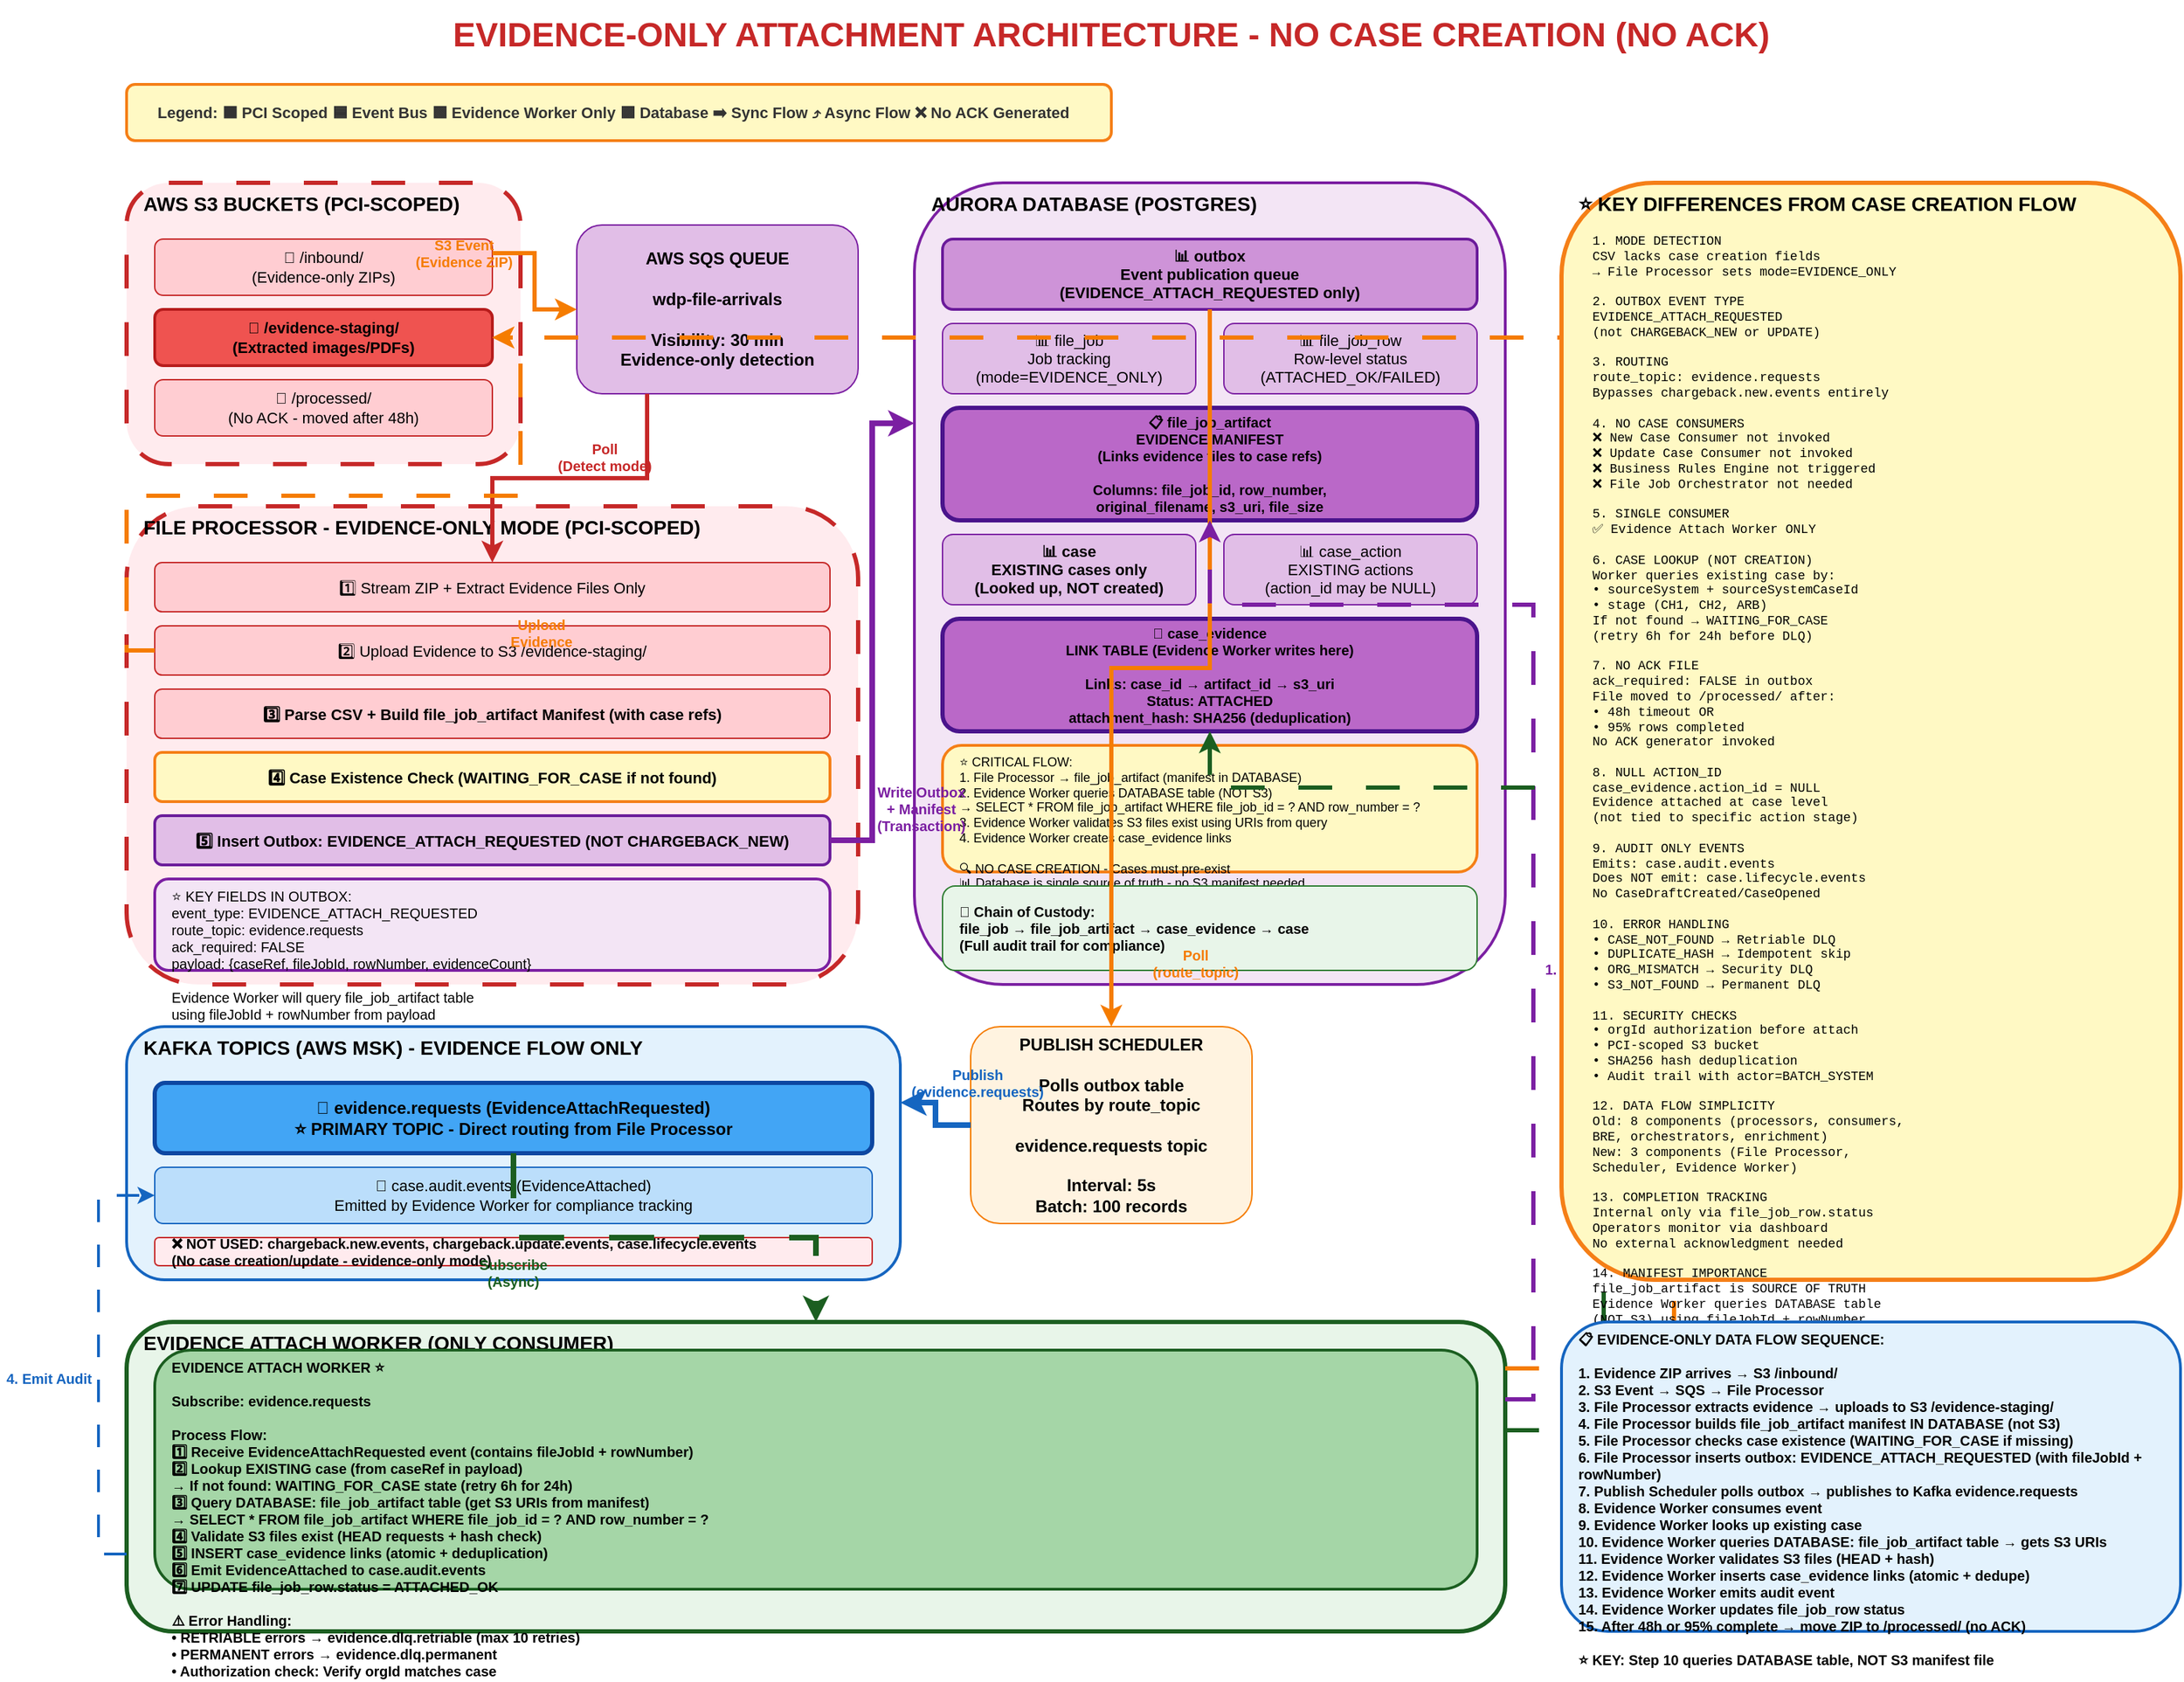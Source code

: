 <mxfile version="28.2.5">
  <diagram id="evidence-only-architecture" name="Evidence-Only Architecture">
    <mxGraphModel dx="1034" dy="666" grid="1" gridSize="10" guides="1" tooltips="1" connect="1" arrows="1" fold="1" page="1" pageScale="1" pageWidth="1600" pageHeight="1200" math="0" shadow="0">
      <root>
        <mxCell id="0" />
        <mxCell id="1" parent="0" />
        <mxCell id="title" value="EVIDENCE-ONLY ATTACHMENT ARCHITECTURE - NO CASE CREATION (NO ACK)" style="text;html=1;strokeColor=none;fillColor=none;align=center;verticalAlign=middle;whiteSpace=wrap;fontSize=24;fontStyle=1;fontColor=#c62828;" parent="1" vertex="1">
          <mxGeometry x="100" y="20" width="1400" height="50" as="geometry" />
        </mxCell>
        <mxCell id="legend-box" value="" style="rounded=1;whiteSpace=wrap;html=1;fillColor=#fff9c4;strokeColor=#f57f17;fontSize=10;strokeWidth=2;" parent="1" vertex="1">
          <mxGeometry x="100" y="80" width="700" height="40" as="geometry" />
        </mxCell>
        <mxCell id="legend-text" value="Legend:   🟧 PCI Scoped   🟦 Event Bus   🟩 Evidence Worker Only   🟪 Database   ➡️ Sync Flow   ⤴ Async Flow   ❌ No ACK Generated" style="text;html=1;strokeColor=none;fillColor=none;align=left;verticalAlign=middle;whiteSpace=wrap;fontSize=11;fontColor=#333333;fontStyle=1;" parent="1" vertex="1">
          <mxGeometry x="120" y="90" width="660" height="20" as="geometry" />
        </mxCell>
        <mxCell id="s3-container" value="AWS S3 BUCKETS (PCI-SCOPED)" style="rounded=1;whiteSpace=wrap;html=1;fillColor=#ffebee;strokeColor=#c62828;fontSize=14;fontStyle=1;align=left;verticalAlign=top;spacingLeft=10;strokeWidth=3;dashed=1;dashPattern=8 8;" parent="1" vertex="1">
          <mxGeometry x="100" y="150" width="280" height="200" as="geometry" />
        </mxCell>
        <mxCell id="s3-inbound" value="📁 /inbound/&#xa;(Evidence-only ZIPs)" style="rounded=1;whiteSpace=wrap;html=1;fillColor=#ffcdd2;strokeColor=#c62828;fontSize=11;align=center;" parent="1" vertex="1">
          <mxGeometry x="120" y="190" width="240" height="40" as="geometry" />
        </mxCell>
        <mxCell id="s3-staging" value="📁 /evidence-staging/&#xa;(Extracted images/PDFs)" style="rounded=1;whiteSpace=wrap;html=1;fillColor=#ef5350;strokeColor=#b71c1c;fontSize=11;align=center;fontStyle=1;strokeWidth=2;" parent="1" vertex="1">
          <mxGeometry x="120" y="240" width="240" height="40" as="geometry" />
        </mxCell>
        <mxCell id="s3-processed" value="📁 /processed/&#xa;(No ACK - moved after 48h)" style="rounded=1;whiteSpace=wrap;html=1;fillColor=#ffcdd2;strokeColor=#c62828;fontSize=11;align=center;" parent="1" vertex="1">
          <mxGeometry x="120" y="290" width="240" height="40" as="geometry" />
        </mxCell>
        <mxCell id="sqs" value="AWS SQS QUEUE&#xa;&#xa;wdp-file-arrivals&#xa;&#xa;Visibility: 30 min&#xa;Evidence-only detection" style="rounded=1;whiteSpace=wrap;html=1;fillColor=#e1bee7;strokeColor=#7b1fa2;fontSize=12;fontStyle=1;align=center;" parent="1" vertex="1">
          <mxGeometry x="420" y="180" width="200" height="120" as="geometry" />
        </mxCell>
        <mxCell id="fp-container" value="FILE PROCESSOR - EVIDENCE-ONLY MODE (PCI-SCOPED)" style="rounded=1;whiteSpace=wrap;html=1;fillColor=#ffebee;strokeColor=#c62828;fontSize=14;fontStyle=1;align=left;verticalAlign=top;spacingLeft=10;strokeWidth=3;dashed=1;dashPattern=8 8;" parent="1" vertex="1">
          <mxGeometry x="100" y="380" width="520" height="340" as="geometry" />
        </mxCell>
        <mxCell id="fp1" value="1️⃣ Stream ZIP + Extract Evidence Files Only" style="rounded=1;whiteSpace=wrap;html=1;fillColor=#ffcdd2;strokeColor=#c62828;fontSize=11;" parent="1" vertex="1">
          <mxGeometry x="120" y="420" width="480" height="35" as="geometry" />
        </mxCell>
        <mxCell id="fp2" value="2️⃣ Upload Evidence to S3 /evidence-staging/" style="rounded=1;whiteSpace=wrap;html=1;fillColor=#ffcdd2;strokeColor=#c62828;fontSize=11;" parent="1" vertex="1">
          <mxGeometry x="120" y="465" width="480" height="35" as="geometry" />
        </mxCell>
        <mxCell id="fp3" value="3️⃣ Parse CSV + Build file_job_artifact Manifest (with case refs)" style="rounded=1;whiteSpace=wrap;html=1;fillColor=#ffcdd2;strokeColor=#c62828;fontSize=11;fontStyle=1;" parent="1" vertex="1">
          <mxGeometry x="120" y="510" width="480" height="35" as="geometry" />
        </mxCell>
        <mxCell id="fp4" value="4️⃣ Case Existence Check (WAITING_FOR_CASE if not found)" style="rounded=1;whiteSpace=wrap;html=1;fillColor=#fff9c4;strokeColor=#f57f17;fontSize=11;fontStyle=1;strokeWidth=2;" parent="1" vertex="1">
          <mxGeometry x="120" y="555" width="480" height="35" as="geometry" />
        </mxCell>
        <mxCell id="fp5" value="5️⃣ Insert Outbox: EVIDENCE_ATTACH_REQUESTED (NOT CHARGEBACK_NEW)" style="rounded=1;whiteSpace=wrap;html=1;fillColor=#e1bee7;strokeColor=#6a1b9a;fontSize=11;fontStyle=1;strokeWidth=2;" parent="1" vertex="1">
          <mxGeometry x="120" y="600" width="480" height="35" as="geometry" />
        </mxCell>
        <mxCell id="fp-note" value="⭐ KEY FIELDS IN OUTBOX:&#xa;event_type: EVIDENCE_ATTACH_REQUESTED&#xa;route_topic: evidence.requests&#xa;ack_required: FALSE&#xa;payload: {caseRef, fileJobId, rowNumber, evidenceCount}&#xa;&#xa;Evidence Worker will query file_job_artifact table&#xa;using fileJobId + rowNumber from payload" style="rounded=1;whiteSpace=wrap;html=1;fillColor=#f3e5f5;strokeColor=#7b1fa2;fontSize=10;align=left;spacingLeft=10;verticalAlign=top;strokeWidth=2;" parent="1" vertex="1">
          <mxGeometry x="120" y="645" width="480" height="65" as="geometry" />
        </mxCell>
        <mxCell id="db-container" value="AURORA DATABASE (POSTGRES)" style="rounded=1;whiteSpace=wrap;html=1;fillColor=#f3e5f5;strokeColor=#7b1fa2;fontSize=14;fontStyle=1;align=left;verticalAlign=top;spacingLeft=10;strokeWidth=2;" parent="1" vertex="1">
          <mxGeometry x="660" y="150" width="420" height="570" as="geometry" />
        </mxCell>
        <mxCell id="db-outbox" value="📊 outbox&#xa;Event publication queue&#xa;(EVIDENCE_ATTACH_REQUESTED only)" style="rounded=1;whiteSpace=wrap;html=1;fillColor=#ce93d8;strokeColor=#6a1b9a;fontSize=11;align=center;fontStyle=1;strokeWidth=2;" parent="1" vertex="1">
          <mxGeometry x="680" y="190" width="380" height="50" as="geometry" />
        </mxCell>
        <mxCell id="db-filejob" value="📊 file_job&#xa;Job tracking&#xa;(mode=EVIDENCE_ONLY)" style="rounded=1;whiteSpace=wrap;html=1;fillColor=#e1bee7;strokeColor=#7b1fa2;fontSize=11;align=center;" parent="1" vertex="1">
          <mxGeometry x="680" y="250" width="180" height="50" as="geometry" />
        </mxCell>
        <mxCell id="db-filejobrow" value="📊 file_job_row&#xa;Row-level status&#xa;(ATTACHED_OK/FAILED)" style="rounded=1;whiteSpace=wrap;html=1;fillColor=#e1bee7;strokeColor=#7b1fa2;fontSize=11;align=center;" parent="1" vertex="1">
          <mxGeometry x="880" y="250" width="180" height="50" as="geometry" />
        </mxCell>
        <mxCell id="db-manifest" value="📋 file_job_artifact&#xa;EVIDENCE MANIFEST&#xa;(Links evidence files to case refs)&#xa;&#xa;Columns: file_job_id, row_number,&#xa;original_filename, s3_uri, file_size" style="rounded=1;whiteSpace=wrap;html=1;fillColor=#ba68c8;strokeColor=#4a148c;fontSize=10;align=center;fontStyle=1;strokeWidth=3;" parent="1" vertex="1">
          <mxGeometry x="680" y="310" width="380" height="80" as="geometry" />
        </mxCell>
        <mxCell id="db-case" value="📊 case&#xa;EXISTING cases only&#xa;(Looked up, NOT created)" style="rounded=1;whiteSpace=wrap;html=1;fillColor=#e1bee7;strokeColor=#7b1fa2;fontSize=11;align=center;fontStyle=1;" parent="1" vertex="1">
          <mxGeometry x="680" y="400" width="180" height="50" as="geometry" />
        </mxCell>
        <mxCell id="db-action" value="📊 case_action&#xa;EXISTING actions&#xa;(action_id may be NULL)" style="rounded=1;whiteSpace=wrap;html=1;fillColor=#e1bee7;strokeColor=#7b1fa2;fontSize=11;align=center;" parent="1" vertex="1">
          <mxGeometry x="880" y="400" width="180" height="50" as="geometry" />
        </mxCell>
        <mxCell id="db-evidence" value="🔗 case_evidence&#xa;LINK TABLE (Evidence Worker writes here)&#xa;&#xa;Links: case_id → artifact_id → s3_uri&#xa;Status: ATTACHED&#xa;attachment_hash: SHA256 (deduplication)" style="rounded=1;whiteSpace=wrap;html=1;fillColor=#ba68c8;strokeColor=#4a148c;fontSize=10;align=center;fontStyle=1;strokeWidth=3;" parent="1" vertex="1">
          <mxGeometry x="680" y="460" width="380" height="80" as="geometry" />
        </mxCell>
        <mxCell id="db-note" value="⭐ CRITICAL FLOW:&#xa;1. File Processor → file_job_artifact (manifest in DATABASE)&#xa;2. Evidence Worker queries DATABASE table (NOT S3)&#xa;   → SELECT * FROM file_job_artifact WHERE file_job_id = ? AND row_number = ?&#xa;3. Evidence Worker validates S3 files exist using URIs from query&#xa;4. Evidence Worker creates case_evidence links&#xa;&#xa;🔍 NO CASE CREATION - Cases must pre-exist&#xa;📊 Database is single source of truth - no S3 manifest needed" style="rounded=1;whiteSpace=wrap;html=1;fillColor=#fff9c4;strokeColor=#f57f17;fontSize=9;align=left;spacingLeft=10;verticalAlign=top;strokeWidth=2;" parent="1" vertex="1">
          <mxGeometry x="680" y="550" width="380" height="90" as="geometry" />
        </mxCell>
        <mxCell id="db-chain" value="📌 Chain of Custody:&#xa;file_job → file_job_artifact → case_evidence → case&#xa;(Full audit trail for compliance)" style="rounded=1;whiteSpace=wrap;html=1;fillColor=#e8f5e9;strokeColor=#2e7d32;fontSize=10;align=left;spacingLeft=10;fontStyle=1;" parent="1" vertex="1">
          <mxGeometry x="680" y="650" width="380" height="60" as="geometry" />
        </mxCell>
        <mxCell id="scheduler" value="PUBLISH SCHEDULER&#xa;&#xa;Polls outbox table&#xa;Routes by route_topic&#xa;&#xa;evidence.requests topic&#xa;&#xa;Interval: 5s&#xa;Batch: 100 records" style="rounded=1;whiteSpace=wrap;html=1;fillColor=#fff3e0;strokeColor=#f57c00;fontSize=12;fontStyle=1;align=center;" parent="1" vertex="1">
          <mxGeometry x="700" y="750" width="200" height="140" as="geometry" />
        </mxCell>
        <mxCell id="kafka-container" value="KAFKA TOPICS (AWS MSK) - EVIDENCE FLOW ONLY" style="rounded=1;whiteSpace=wrap;html=1;fillColor=#e3f2fd;strokeColor=#1565c0;fontSize=14;fontStyle=1;align=left;verticalAlign=top;spacingLeft=10;strokeWidth=2;" parent="1" vertex="1">
          <mxGeometry x="100" y="750" width="550" height="180" as="geometry" />
        </mxCell>
        <mxCell id="kafka-evidence" value="🔔 evidence.requests (EvidenceAttachRequested)&#xa;⭐ PRIMARY TOPIC - Direct routing from File Processor" style="rounded=1;whiteSpace=wrap;html=1;fillColor=#42a5f5;strokeColor=#0d47a1;fontSize=12;fontStyle=1;strokeWidth=3;align=center;" parent="1" vertex="1">
          <mxGeometry x="120" y="790" width="510" height="50" as="geometry" />
        </mxCell>
        <mxCell id="kafka-audit" value="🔔 case.audit.events (EvidenceAttached)&#xa;Emitted by Evidence Worker for compliance tracking" style="rounded=1;whiteSpace=wrap;html=1;fillColor=#bbdefb;strokeColor=#1565c0;fontSize=11;align=center;" parent="1" vertex="1">
          <mxGeometry x="120" y="850" width="510" height="40" as="geometry" />
        </mxCell>
        <mxCell id="kafka-note" value="❌ NOT USED: chargeback.new.events, chargeback.update.events, case.lifecycle.events&#xa;(No case creation/update - evidence-only mode)" style="rounded=1;whiteSpace=wrap;html=1;fillColor=#ffebee;strokeColor=#c62828;fontSize=10;align=left;spacingLeft=10;fontStyle=1;" parent="1" vertex="1">
          <mxGeometry x="120" y="900" width="510" height="20" as="geometry" />
        </mxCell>
        <mxCell id="evidence-worker-container" value="EVIDENCE ATTACH WORKER (ONLY CONSUMER)" style="rounded=1;whiteSpace=wrap;html=1;fillColor=#e8f5e9;strokeColor=#1b5e20;fontSize=14;fontStyle=1;align=left;verticalAlign=top;spacingLeft=10;strokeWidth=3;" parent="1" vertex="1">
          <mxGeometry x="100" y="960" width="980" height="220" as="geometry" />
        </mxCell>
        <mxCell id="worker-box" value="EVIDENCE ATTACH WORKER ⭐&#xa;&#xa;Subscribe: evidence.requests&#xa;&#xa;Process Flow:&#xa;1️⃣ Receive EvidenceAttachRequested event (contains fileJobId + rowNumber)&#xa;2️⃣ Lookup EXISTING case (from caseRef in payload)&#xa;   → If not found: WAITING_FOR_CASE state (retry 6h for 24h)&#xa;3️⃣ Query DATABASE: file_job_artifact table (get S3 URIs from manifest)&#xa;   → SELECT * FROM file_job_artifact WHERE file_job_id = ? AND row_number = ?&#xa;4️⃣ Validate S3 files exist (HEAD requests + hash check)&#xa;5️⃣ INSERT case_evidence links (atomic + deduplication)&#xa;6️⃣ Emit EvidenceAttached to case.audit.events&#xa;7️⃣ UPDATE file_job_row.status = ATTACHED_OK&#xa;&#xa;⚠️ Error Handling:&#xa;• RETRIABLE errors → evidence.dlq.retriable (max 10 retries)&#xa;• PERMANENT errors → evidence.dlq.permanent&#xa;• Authorization check: Verify orgId matches case" style="rounded=1;whiteSpace=wrap;html=1;fillColor=#a5d6a7;strokeColor=#1b5e20;fontSize=10;align=left;spacingLeft=10;verticalAlign=top;fontStyle=1;strokeWidth=2;" parent="1" vertex="1">
          <mxGeometry x="120" y="980" width="940" height="170" as="geometry" />
        </mxCell>
        <mxCell id="arrow1" value="" style="edgeStyle=orthogonalEdgeStyle;rounded=0;orthogonalLoop=1;jettySize=auto;html=1;strokeWidth=3;strokeColor=#f57c00;exitX=1;exitY=0.25;exitDx=0;exitDy=0;entryX=0;entryY=0.5;entryDx=0;entryDy=0;" parent="1" source="s3-inbound" target="sqs" edge="1">
          <mxGeometry relative="1" as="geometry" />
        </mxCell>
        <mxCell id="arrow1-label" value="S3 Event&#xa;(Evidence ZIP)" style="text;html=1;strokeColor=none;fillColor=none;align=center;verticalAlign=middle;whiteSpace=wrap;fontSize=10;fontColor=#f57c00;fontStyle=1;" parent="1" vertex="1">
          <mxGeometry x="300" y="185" width="80" height="30" as="geometry" />
        </mxCell>
        <mxCell id="arrow2" value="" style="edgeStyle=orthogonalEdgeStyle;rounded=0;orthogonalLoop=1;jettySize=auto;html=1;strokeWidth=3;strokeColor=#c62828;exitX=0.25;exitY=1;exitDx=0;exitDy=0;entryX=0.5;entryY=0;entryDx=0;entryDy=0;" parent="1" source="sqs" target="fp1" edge="1">
          <mxGeometry relative="1" as="geometry" />
        </mxCell>
        <mxCell id="arrow2-label" value="Poll&#xa;(Detect mode)" style="text;html=1;strokeColor=none;fillColor=none;align=center;verticalAlign=middle;whiteSpace=wrap;fontSize=10;fontColor=#c62828;fontStyle=1;" parent="1" vertex="1">
          <mxGeometry x="400" y="330" width="80" height="30" as="geometry" />
        </mxCell>
        <mxCell id="arrow3" value="" style="edgeStyle=orthogonalEdgeStyle;rounded=0;orthogonalLoop=1;jettySize=auto;html=1;strokeWidth=3;strokeColor=#f57c00;exitX=0;exitY=0.5;exitDx=0;exitDy=0;entryX=1;entryY=0.5;entryDx=0;entryDy=0;dashed=1;dashPattern=8 8;" parent="1" source="fp2" target="s3-staging" edge="1">
          <mxGeometry relative="1" as="geometry" />
        </mxCell>
        <mxCell id="arrow3-label" value="Upload&#xa;Evidence" style="text;html=1;strokeColor=none;fillColor=none;align=center;verticalAlign=middle;whiteSpace=wrap;fontSize=10;fontColor=#f57c00;fontStyle=1;" parent="1" vertex="1">
          <mxGeometry x="370" y="455" width="50" height="30" as="geometry" />
        </mxCell>
        <mxCell id="arrow4" value="" style="edgeStyle=orthogonalEdgeStyle;rounded=0;orthogonalLoop=1;jettySize=auto;html=1;strokeWidth=4;strokeColor=#7b1fa2;exitX=1;exitY=0.5;exitDx=0;exitDy=0;entryX=0;entryY=0.3;entryDx=0;entryDy=0;" parent="1" source="fp5" target="db-container" edge="1">
          <mxGeometry relative="1" as="geometry" />
        </mxCell>
        <mxCell id="arrow4-label" value="Write Outbox&#xa;+ Manifest&#xa;(Transaction)" style="text;html=1;strokeColor=none;fillColor=none;align=center;verticalAlign=middle;whiteSpace=wrap;fontSize=10;fontColor=#7b1fa2;fontStyle=1;" parent="1" vertex="1">
          <mxGeometry x="625" y="575" width="80" height="40" as="geometry" />
        </mxCell>
        <mxCell id="arrow5" value="" style="edgeStyle=orthogonalEdgeStyle;rounded=0;orthogonalLoop=1;jettySize=auto;html=1;strokeWidth=3;strokeColor=#f57c00;exitX=0.5;exitY=1;exitDx=0;exitDy=0;entryX=0.5;entryY=0;entryDx=0;entryDy=0;" parent="1" source="db-outbox" target="scheduler" edge="1">
          <mxGeometry relative="1" as="geometry" />
        </mxCell>
        <mxCell id="arrow5-label" value="Poll&#xa;(route_topic)" style="text;html=1;strokeColor=none;fillColor=none;align=center;verticalAlign=middle;whiteSpace=wrap;fontSize=10;fontColor=#f57c00;fontStyle=1;" parent="1" vertex="1">
          <mxGeometry x="820" y="690" width="80" height="30" as="geometry" />
        </mxCell>
        <mxCell id="arrow6" value="" style="edgeStyle=orthogonalEdgeStyle;rounded=0;orthogonalLoop=1;jettySize=auto;html=1;strokeWidth=4;strokeColor=#1565c0;exitX=0;exitY=0.5;exitDx=0;exitDy=0;entryX=1;entryY=0.3;entryDx=0;entryDy=0;" parent="1" source="scheduler" target="kafka-container" edge="1">
          <mxGeometry relative="1" as="geometry" />
        </mxCell>
        <mxCell id="arrow6-label" value="Publish&#xa;(evidence.requests)" style="text;html=1;strokeColor=none;fillColor=none;align=center;verticalAlign=middle;whiteSpace=wrap;fontSize=10;fontColor=#1565c0;fontStyle=1;" parent="1" vertex="1">
          <mxGeometry x="655" y="775" width="100" height="30" as="geometry" />
        </mxCell>
        <mxCell id="arrow7" value="" style="edgeStyle=orthogonalEdgeStyle;rounded=0;orthogonalLoop=1;jettySize=auto;html=1;strokeWidth=4;strokeColor=#1b5e20;exitX=0.5;exitY=1;exitDx=0;exitDy=0;entryX=0.5;entryY=0;entryDx=0;entryDy=0;dashed=1;dashPattern=8 8;" parent="1" source="kafka-evidence" target="evidence-worker-container" edge="1">
          <mxGeometry relative="1" as="geometry" />
        </mxCell>
        <mxCell id="arrow7-label" value="Subscribe&#xa;(Async)" style="text;html=1;strokeColor=none;fillColor=none;align=center;verticalAlign=middle;whiteSpace=wrap;fontSize=10;fontColor=#1b5e20;fontStyle=1;" parent="1" vertex="1">
          <mxGeometry x="340" y="910" width="70" height="30" as="geometry" />
        </mxCell>
        <mxCell id="arrow8" value="" style="edgeStyle=orthogonalEdgeStyle;rounded=0;orthogonalLoop=1;jettySize=auto;html=1;strokeWidth=3;strokeColor=#7b1fa2;exitX=1;exitY=0.25;exitDx=0;exitDy=0;entryX=0.5;entryY=1;entryDx=0;entryDy=0;dashed=1;dashPattern=8 8;" parent="1" source="evidence-worker-container" target="db-manifest" edge="1">
          <mxGeometry relative="1" as="geometry">
            <Array as="points">
              <mxPoint x="1100" y="1015" />
              <mxPoint x="1100" y="450" />
              <mxPoint x="870" y="450" />
            </Array>
          </mxGeometry>
        </mxCell>
        <mxCell id="arrow8-label" value="1. Query Manifest&#xa;(Database)" style="text;html=1;strokeColor=none;fillColor=none;align=center;verticalAlign=middle;whiteSpace=wrap;fontSize=10;fontColor=#7b1fa2;fontStyle=1;" parent="1" vertex="1">
          <mxGeometry x="1100" y="700" width="100" height="30" as="geometry" />
        </mxCell>
        <mxCell id="arrow9" value="" style="edgeStyle=orthogonalEdgeStyle;rounded=0;orthogonalLoop=1;jettySize=auto;html=1;strokeWidth=3;strokeColor=#f57c00;exitX=1;exitY=0.15;exitDx=0;exitDy=0;entryX=1;entryY=0.5;entryDx=0;entryDy=0;dashed=1;dashPattern=8 8;" parent="1" source="evidence-worker-container" target="s3-staging" edge="1">
          <mxGeometry relative="1" as="geometry">
            <Array as="points">
              <mxPoint x="1200" y="993" />
              <mxPoint x="1200" y="260" />
            </Array>
          </mxGeometry>
        </mxCell>
        <mxCell id="arrow9-label" value="2. Fetch Files&#xa;(HEAD + GET)" style="text;html=1;strokeColor=none;fillColor=none;align=center;verticalAlign=middle;whiteSpace=wrap;fontSize=10;fontColor=#f57c00;fontStyle=1;" parent="1" vertex="1">
          <mxGeometry x="1210" y="590" width="90" height="30" as="geometry" />
        </mxCell>
        <mxCell id="arrow10" value="" style="edgeStyle=orthogonalEdgeStyle;rounded=0;orthogonalLoop=1;jettySize=auto;html=1;strokeWidth=3;strokeColor=#1b5e20;exitX=1;exitY=0.35;exitDx=0;exitDy=0;entryX=0.5;entryY=1;entryDx=0;entryDy=0;dashed=1;dashPattern=8 8;" parent="1" source="evidence-worker-container" target="db-evidence" edge="1">
          <mxGeometry relative="1" as="geometry">
            <Array as="points">
              <mxPoint x="1150" y="1037" />
              <mxPoint x="1150" y="580" />
              <mxPoint x="870" y="580" />
            </Array>
          </mxGeometry>
        </mxCell>
        <mxCell id="arrow10-label" value="3. Write Links" style="text;html=1;strokeColor=none;fillColor=none;align=center;verticalAlign=middle;whiteSpace=wrap;fontSize=10;fontColor=#1b5e20;fontStyle=1;" parent="1" vertex="1">
          <mxGeometry x="1150" y="760" width="80" height="20" as="geometry" />
        </mxCell>
        <mxCell id="arrow11" value="" style="edgeStyle=orthogonalEdgeStyle;rounded=0;orthogonalLoop=1;jettySize=auto;html=1;strokeWidth=2;strokeColor=#1565c0;exitX=0;exitY=0.75;exitDx=0;exitDy=0;entryX=0;entryY=0.5;entryDx=0;entryDy=0;dashed=1;dashPattern=8 8;" parent="1" source="evidence-worker-container" target="kafka-audit" edge="1">
          <mxGeometry relative="1" as="geometry">
            <Array as="points">
              <mxPoint x="80" y="1125" />
              <mxPoint x="80" y="870" />
            </Array>
          </mxGeometry>
        </mxCell>
        <mxCell id="arrow11-label" value="4. Emit Audit" style="text;html=1;strokeColor=none;fillColor=none;align=center;verticalAlign=middle;whiteSpace=wrap;fontSize=10;fontColor=#1565c0;fontStyle=1;" parent="1" vertex="1">
          <mxGeometry x="10" y="990" width="70" height="20" as="geometry" />
        </mxCell>
        <mxCell id="diff-box" value="⭐ KEY DIFFERENCES FROM CASE CREATION FLOW" style="rounded=1;whiteSpace=wrap;html=1;fillColor=#fff9c4;strokeColor=#f57f17;fontSize=14;fontStyle=1;align=left;verticalAlign=top;spacingLeft=10;strokeWidth=3;" parent="1" vertex="1">
          <mxGeometry x="1120" y="150" width="440" height="780" as="geometry" />
        </mxCell>
        <mxCell id="diff-detail" value="1. MODE DETECTION&#xa;   CSV lacks case creation fields&#xa;   → File Processor sets mode=EVIDENCE_ONLY&#xa;&#xa;2. OUTBOX EVENT TYPE&#xa;   EVIDENCE_ATTACH_REQUESTED&#xa;   (not CHARGEBACK_NEW or UPDATE)&#xa;&#xa;3. ROUTING&#xa;   route_topic: evidence.requests&#xa;   Bypasses chargeback.new.events entirely&#xa;&#xa;4. NO CASE CONSUMERS&#xa;   ❌ New Case Consumer not invoked&#xa;   ❌ Update Case Consumer not invoked&#xa;   ❌ Business Rules Engine not triggered&#xa;   ❌ File Job Orchestrator not needed&#xa;&#xa;5. SINGLE CONSUMER&#xa;   ✅ Evidence Attach Worker ONLY&#xa;&#xa;6. CASE LOOKUP (NOT CREATION)&#xa;   Worker queries existing case by:&#xa;   • sourceSystem + sourceSystemCaseId&#xa;   • stage (CH1, CH2, ARB)&#xa;   If not found → WAITING_FOR_CASE&#xa;   (retry 6h for 24h before DLQ)&#xa;&#xa;7. NO ACK FILE&#xa;   ack_required: FALSE in outbox&#xa;   File moved to /processed/ after:&#xa;   • 48h timeout OR&#xa;   • 95% rows completed&#xa;   No ACK generator invoked&#xa;&#xa;8. NULL ACTION_ID&#xa;   case_evidence.action_id = NULL&#xa;   Evidence attached at case level&#xa;   (not tied to specific action stage)&#xa;&#xa;9. AUDIT ONLY EVENTS&#xa;   Emits: case.audit.events&#xa;   Does NOT emit: case.lifecycle.events&#xa;   No CaseDraftCreated/CaseOpened&#xa;&#xa;10. ERROR HANDLING&#xa;    • CASE_NOT_FOUND → Retriable DLQ&#xa;    • DUPLICATE_HASH → Idempotent skip&#xa;    • ORG_MISMATCH → Security DLQ&#xa;    • S3_NOT_FOUND → Permanent DLQ&#xa;&#xa;11. SECURITY CHECKS&#xa;    • orgId authorization before attach&#xa;    • PCI-scoped S3 bucket&#xa;    • SHA256 hash deduplication&#xa;    • Audit trail with actor=BATCH_SYSTEM&#xa;&#xa;12. DATA FLOW SIMPLICITY&#xa;    Old: 8 components (processors, consumers,&#xa;         BRE, orchestrators, enrichment)&#xa;    New: 3 components (File Processor,&#xa;         Scheduler, Evidence Worker)&#xa;&#xa;13. COMPLETION TRACKING&#xa;    Internal only via file_job_row.status&#xa;    Operators monitor via dashboard&#xa;    No external acknowledgment needed&#xa;&#xa;14. MANIFEST IMPORTANCE&#xa;    file_job_artifact is SOURCE OF TRUTH&#xa;    Evidence Worker queries DATABASE table&#xa;    (NOT S3) using fileJobId + rowNumber&#xa;    Chain of custody for compliance&#xa;&#xa;15. SIMPLIFIED PAYLOAD&#xa;    Event contains: fileJobId, rowNumber&#xa;    Worker queries manifest table for S3 URIs&#xa;    No artifact_manifest_uri field needed" style="text;html=1;strokeColor=none;fillColor=none;align=left;verticalAlign=top;whiteSpace=wrap;fontSize=9;spacingLeft=10;fontFamily=Courier New;" parent="1" vertex="1">
          <mxGeometry x="1130" y="180" width="420" height="740" as="geometry" />
        </mxCell>
        <mxCell id="flow-summary" value="📋 EVIDENCE-ONLY DATA FLOW SEQUENCE:&#xa;&#xa;1. Evidence ZIP arrives → S3 /inbound/&#xa;2. S3 Event → SQS → File Processor&#xa;3. File Processor extracts evidence → uploads to S3 /evidence-staging/&#xa;4. File Processor builds file_job_artifact manifest IN DATABASE (not S3)&#xa;5. File Processor checks case existence (WAITING_FOR_CASE if missing)&#xa;6. File Processor inserts outbox: EVIDENCE_ATTACH_REQUESTED (with fileJobId + rowNumber)&#xa;7. Publish Scheduler polls outbox → publishes to Kafka evidence.requests&#xa;8. Evidence Worker consumes event&#xa;9. Evidence Worker looks up existing case&#xa;10. Evidence Worker queries DATABASE: file_job_artifact table → gets S3 URIs&#xa;11. Evidence Worker validates S3 files (HEAD + hash)&#xa;12. Evidence Worker inserts case_evidence links (atomic + dedupe)&#xa;13. Evidence Worker emits audit event&#xa;14. Evidence Worker updates file_job_row status&#xa;15. After 48h or 95% complete → move ZIP to /processed/ (no ACK)&#xa;&#xa;⭐ KEY: Step 10 queries DATABASE table, NOT S3 manifest file" style="rounded=1;whiteSpace=wrap;html=1;fillColor=#e3f2fd;strokeColor=#1565c0;fontSize=10;align=left;spacingLeft=10;verticalAlign=top;fontStyle=1;strokeWidth=2;" parent="1" vertex="1">
          <mxGeometry x="1120" y="960" width="440" height="220" as="geometry" />
        </mxCell>
      </root>
    </mxGraphModel>
  </diagram>
</mxfile>
